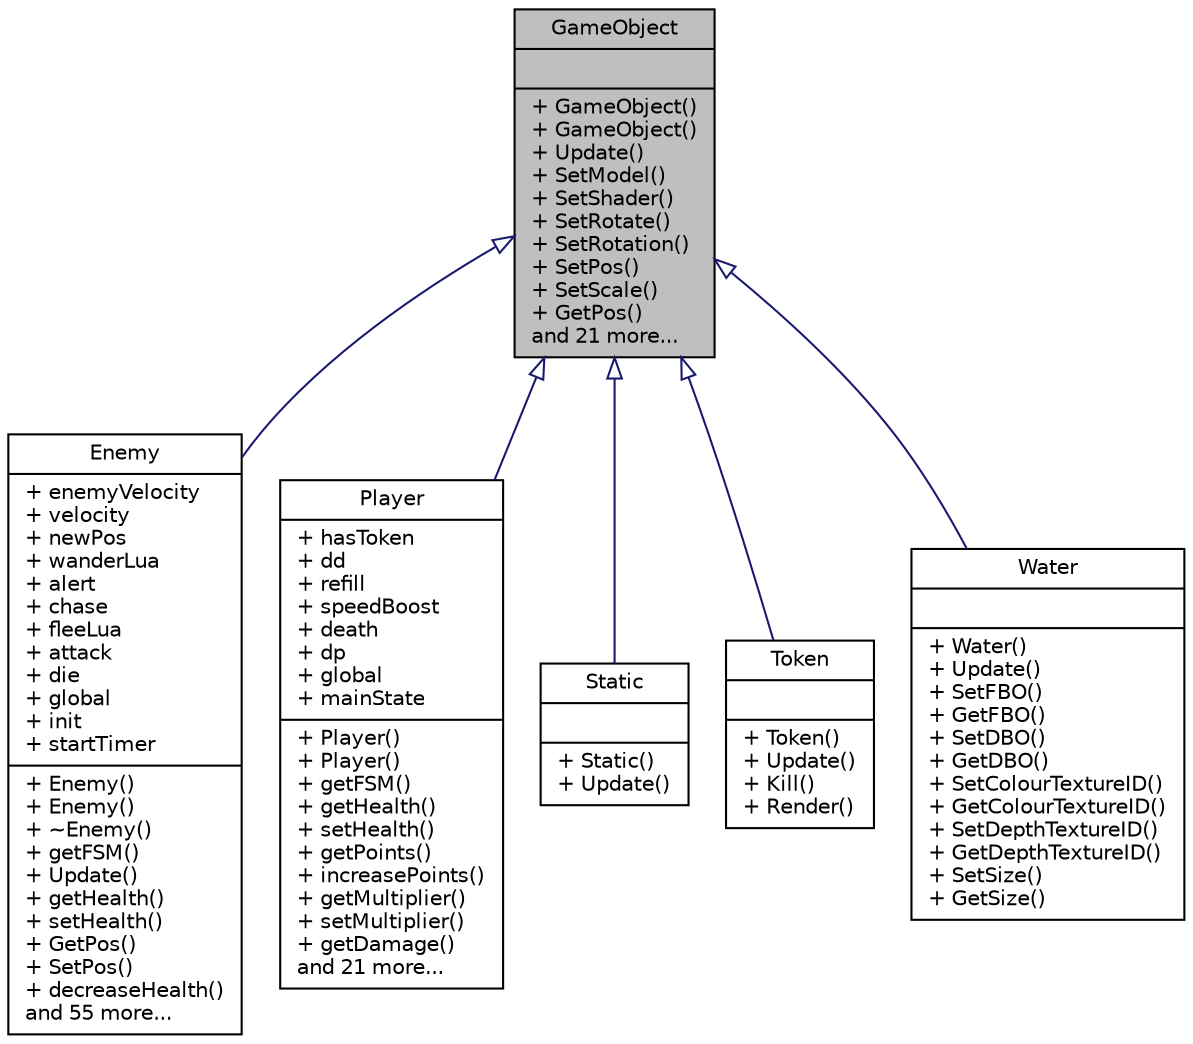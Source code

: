 digraph "GameObject"
{
 // LATEX_PDF_SIZE
  edge [fontname="Helvetica",fontsize="10",labelfontname="Helvetica",labelfontsize="10"];
  node [fontname="Helvetica",fontsize="10",shape=record];
  Node1 [label="{GameObject\n||+ GameObject()\l+ GameObject()\l+ Update()\l+ SetModel()\l+ SetShader()\l+ SetRotate()\l+ SetRotation()\l+ SetPos()\l+ SetScale()\l+ GetPos()\land 21 more...\l}",height=0.2,width=0.4,color="black", fillcolor="grey75", style="filled", fontcolor="black",tooltip="Class that holds the main information of a game object, that is abstracted for more specific reasons."];
  Node1 -> Node2 [dir="back",color="midnightblue",fontsize="10",style="solid",arrowtail="onormal",fontname="Helvetica"];
  Node2 [label="{Enemy\n|+ enemyVelocity\l+ velocity\l+ newPos\l+ wanderLua\l+ alert\l+ chase\l+ fleeLua\l+ attack\l+ die\l+ global\l+ init\l+ startTimer\l|+ Enemy()\l+ Enemy()\l+ ~Enemy()\l+ getFSM()\l+ Update()\l+ getHealth()\l+ setHealth()\l+ GetPos()\l+ SetPos()\l+ decreaseHealth()\land 55 more...\l}",height=0.2,width=0.4,color="black", fillcolor="white", style="filled",URL="$class_enemy.html",tooltip="Abstract GameObject class for enemies."];
  Node1 -> Node3 [dir="back",color="midnightblue",fontsize="10",style="solid",arrowtail="onormal",fontname="Helvetica"];
  Node3 [label="{Player\n|+ hasToken\l+ dd\l+ refill\l+ speedBoost\l+ death\l+ dp\l+ global\l+ mainState\l|+ Player()\l+ Player()\l+ getFSM()\l+ getHealth()\l+ setHealth()\l+ getPoints()\l+ increasePoints()\l+ getMultiplier()\l+ setMultiplier()\l+ getDamage()\land 21 more...\l}",height=0.2,width=0.4,color="black", fillcolor="white", style="filled",URL="$class_player.html",tooltip="Abstract GameObject class for the player."];
  Node1 -> Node4 [dir="back",color="midnightblue",fontsize="10",style="solid",arrowtail="onormal",fontname="Helvetica"];
  Node4 [label="{Static\n||+ Static()\l+ Update()\l}",height=0.2,width=0.4,color="black", fillcolor="white", style="filled",URL="$class_static.html",tooltip="Abstract GameObject class for static game objects."];
  Node1 -> Node5 [dir="back",color="midnightblue",fontsize="10",style="solid",arrowtail="onormal",fontname="Helvetica"];
  Node5 [label="{Token\n||+ Token()\l+ Update()\l+ Kill()\l+ Render()\l}",height=0.2,width=0.4,color="black", fillcolor="white", style="filled",URL="$class_token.html",tooltip="Abstract GameObject class for in game tokens."];
  Node1 -> Node6 [dir="back",color="midnightblue",fontsize="10",style="solid",arrowtail="onormal",fontname="Helvetica"];
  Node6 [label="{Water\n||+ Water()\l+ Update()\l+ SetFBO()\l+ GetFBO()\l+ SetDBO()\l+ GetDBO()\l+ SetColourTextureID()\l+ GetColourTextureID()\l+ SetDepthTextureID()\l+ GetDepthTextureID()\l+ SetSize()\l+ GetSize()\l}",height=0.2,width=0.4,color="black", fillcolor="white", style="filled",URL="$class_water.html",tooltip=" "];
}
